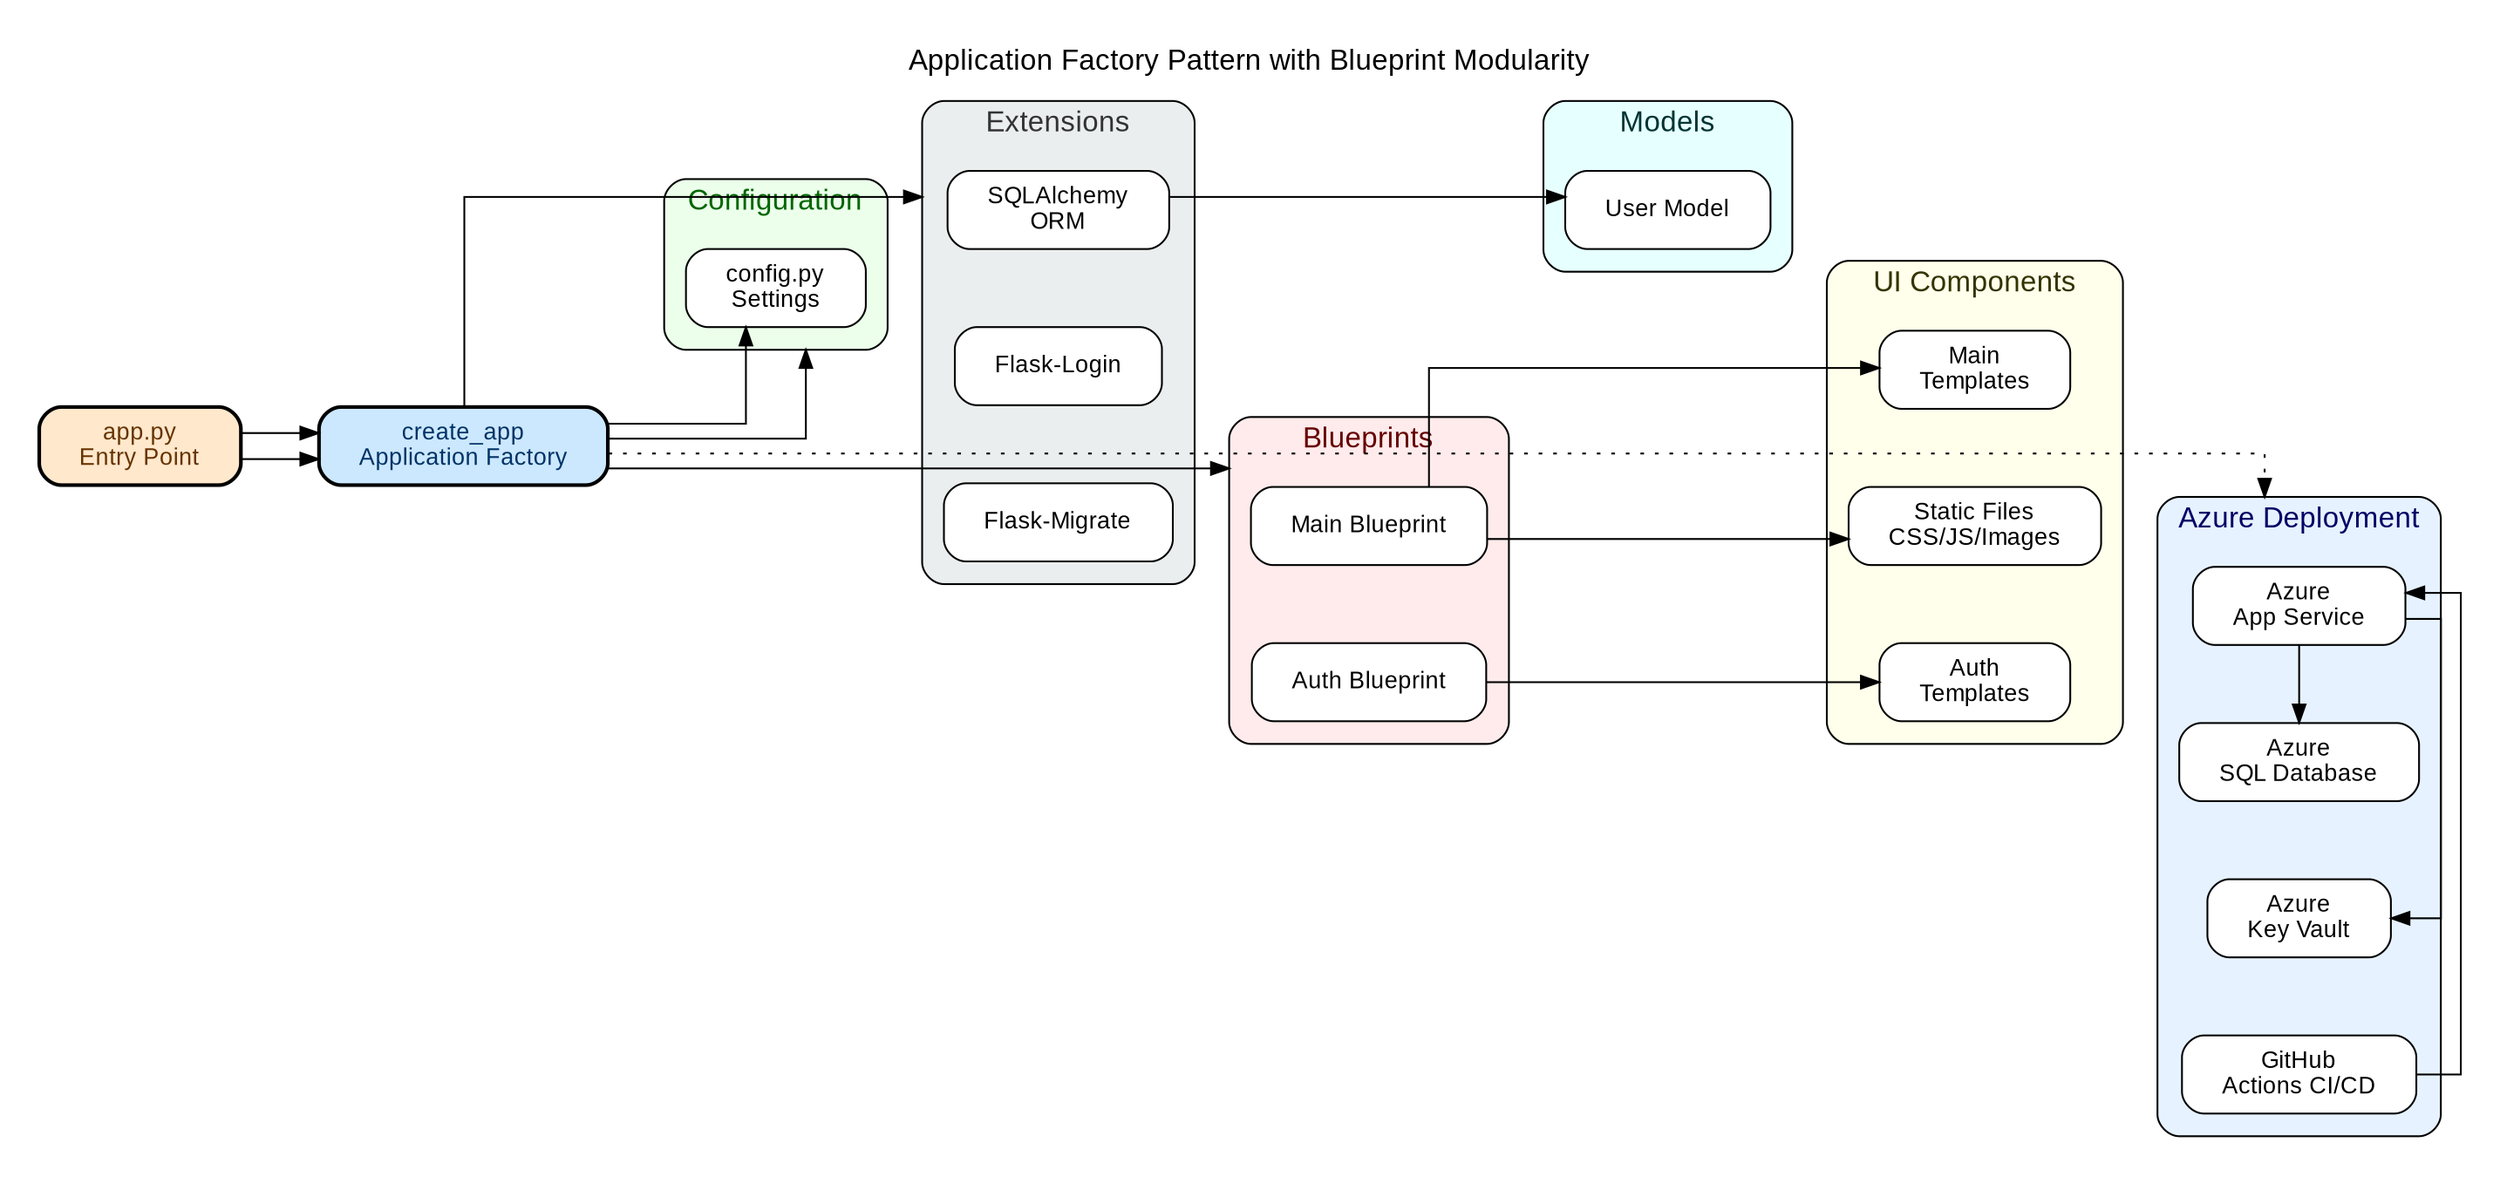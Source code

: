 
digraph "Application Factory Pattern" {
    // Overall graph settings for better readability with horizontal layout
    graph [
        fontname="Arial", 
        fontsize=16,
        labelloc="t",
        rankdir=LR,  // Left to Right orientation
        ranksep=0.6, 
        nodesep=0.6,
        pad=0.3,
        splines=ortho,
        compound=true
    ];
    
    // Node styling for better readability
    node [
        fontname="Arial", 
        fontsize=13, 
        shape=box, 
        style="rounded,filled", 
        fillcolor=white,
        fontcolor=black,
        margin="0.3,0.1",
        height=0.6,
        width=1.2
    ];
    
    // Edge styling
    edge [
        fontname="Arial", 
        fontsize=11,
        fontcolor="#333333"
    ];

    // Title
    label = "Application Factory Pattern with Blueprint Modularity";
    
    // Primary flow components
    app_py [label="app.py
Entry Point", fillcolor="#FFE8CC", fontcolor="#663300", penwidth=2];
    app_factory [label="create_app
Application Factory", fillcolor="#CCE8FF", fontcolor="#003366", penwidth=2];
    
    // Left-to-right flow - entry point to app factory
    app_py -> app_factory [weight=10];
    
    // Main application components
    subgraph cluster_config {
        label="Configuration";
        style="rounded,filled";
        fillcolor="#EBFFEB";
        fontcolor="#006600";
        margin=12;
        
        config [label="config.py
Settings", fillcolor=white];
    }
    
    subgraph cluster_extensions {
        label="Extensions";
        style="rounded,filled";
        fillcolor="#EBEEEE";
        fontcolor="#333333";
        margin=12;
        
        database [label="SQLAlchemy
ORM", fillcolor=white];
        auth [label="Flask-Login", fillcolor=white];
        migrations [label="Flask-Migrate", fillcolor=white];
        
        {rank=same; database; auth; migrations;}
    }
    
    subgraph cluster_blueprints {
        label="Blueprints";
        style="rounded,filled";
        fillcolor="#FFEBEB";
        fontcolor="#660000";
        margin=12;
        
        main_bp [label="Main Blueprint", fillcolor=white];
        auth_bp [label="Auth Blueprint", fillcolor=white];
        
        {rank=same; main_bp; auth_bp;}
    }
    
    subgraph cluster_models {
        label="Models";
        style="rounded,filled";
        fillcolor="#E6FFFF";
        fontcolor="#003333";
        margin=12;
        
        user_model [label="User Model", fillcolor=white];
    }
    
    subgraph cluster_ui {
        label="UI Components";
        style="rounded,filled";
        fillcolor="#FFFFEB";
        fontcolor="#333300";
        margin=12;
        
        main_templates [label="Main
Templates", fillcolor=white];
        auth_templates [label="Auth
Templates", fillcolor=white];
        static [label="Static Files
CSS/JS/Images", fillcolor=white];
        
        {rank=same; main_templates; auth_templates; static;}
    }
    
    subgraph cluster_azure {
        label="Azure Deployment";
        style="rounded,filled";
        fillcolor="#E6F2FF";
        fontcolor="#000066";
        margin=12;
        
        app_service [label="Azure
App Service", fillcolor=white];
        sql_db [label="Azure
SQL Database", fillcolor=white];
        key_vault [label="Azure
Key Vault", fillcolor=white];
        github [label="GitHub
Actions CI/CD", fillcolor=white];
        
        {rank=same; app_service; sql_db; key_vault; github;}
    }
    
    // Layout constraints to organize the clusters in a nice horizontal flow
    app_py -> app_factory -> config;
    config -> database [style=invis];
    database -> main_bp [style=invis];
    main_bp -> user_model [style=invis];
    user_model -> main_templates [style=invis];
    main_templates -> app_service [style=invis];
    
    // Connect app factory to components
    app_factory -> config [lhead=cluster_config, weight=2];
    app_factory -> database [lhead=cluster_extensions, weight=2];
    app_factory -> main_bp [lhead=cluster_blueprints, weight=2];
    
    // Connect database to model
    database -> user_model [weight=2];
    
    // Connect blueprints to templates
    main_bp -> main_templates [weight=2];
    auth_bp -> auth_templates [weight=2];
    main_bp -> static [weight=1];
    
    // Connect to Azure deployment
    app_factory -> app_service [style=dotted, lhead=cluster_azure, weight=1];
    
    // Connect Azure components
    github -> app_service [constraint=false];
    app_service -> sql_db [constraint=false];
    app_service -> key_vault [constraint=false];
}
